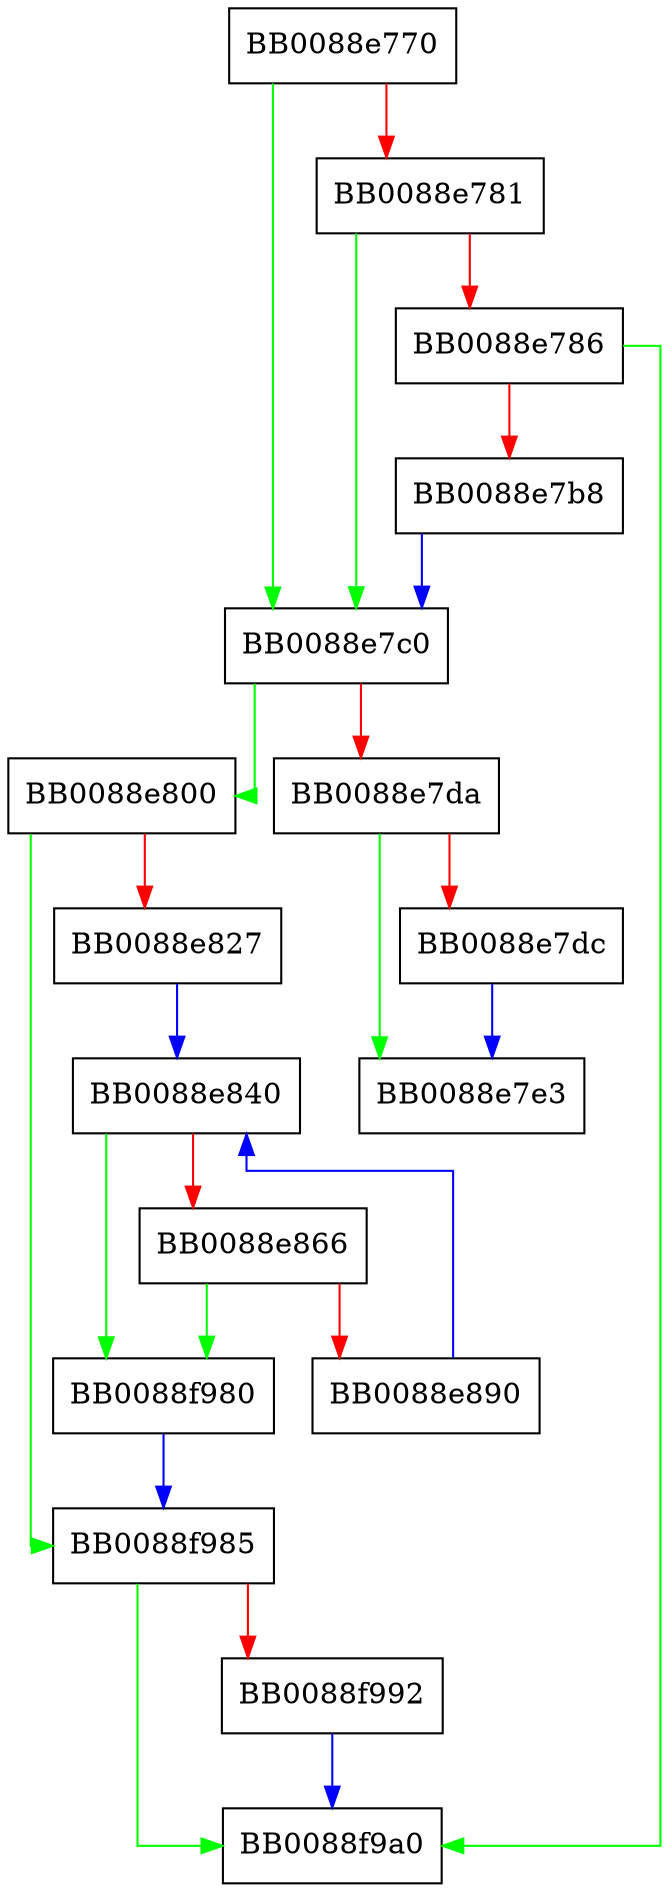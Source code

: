 digraph __strcmp_ssse3 {
  node [shape="box"];
  graph [splines=ortho];
  BB0088e770 -> BB0088e7c0 [color="green"];
  BB0088e770 -> BB0088e781 [color="red"];
  BB0088e781 -> BB0088e7c0 [color="green"];
  BB0088e781 -> BB0088e786 [color="red"];
  BB0088e786 -> BB0088f9a0 [color="green"];
  BB0088e786 -> BB0088e7b8 [color="red"];
  BB0088e7b8 -> BB0088e7c0 [color="blue"];
  BB0088e7c0 -> BB0088e800 [color="green"];
  BB0088e7c0 -> BB0088e7da [color="red"];
  BB0088e7da -> BB0088e7e3 [color="green"];
  BB0088e7da -> BB0088e7dc [color="red"];
  BB0088e7dc -> BB0088e7e3 [color="blue"];
  BB0088e800 -> BB0088f985 [color="green"];
  BB0088e800 -> BB0088e827 [color="red"];
  BB0088e827 -> BB0088e840 [color="blue"];
  BB0088e840 -> BB0088f980 [color="green"];
  BB0088e840 -> BB0088e866 [color="red"];
  BB0088e866 -> BB0088f980 [color="green"];
  BB0088e866 -> BB0088e890 [color="red"];
  BB0088e890 -> BB0088e840 [color="blue"];
  BB0088f980 -> BB0088f985 [color="blue"];
  BB0088f985 -> BB0088f9a0 [color="green"];
  BB0088f985 -> BB0088f992 [color="red"];
  BB0088f992 -> BB0088f9a0 [color="blue"];
}
